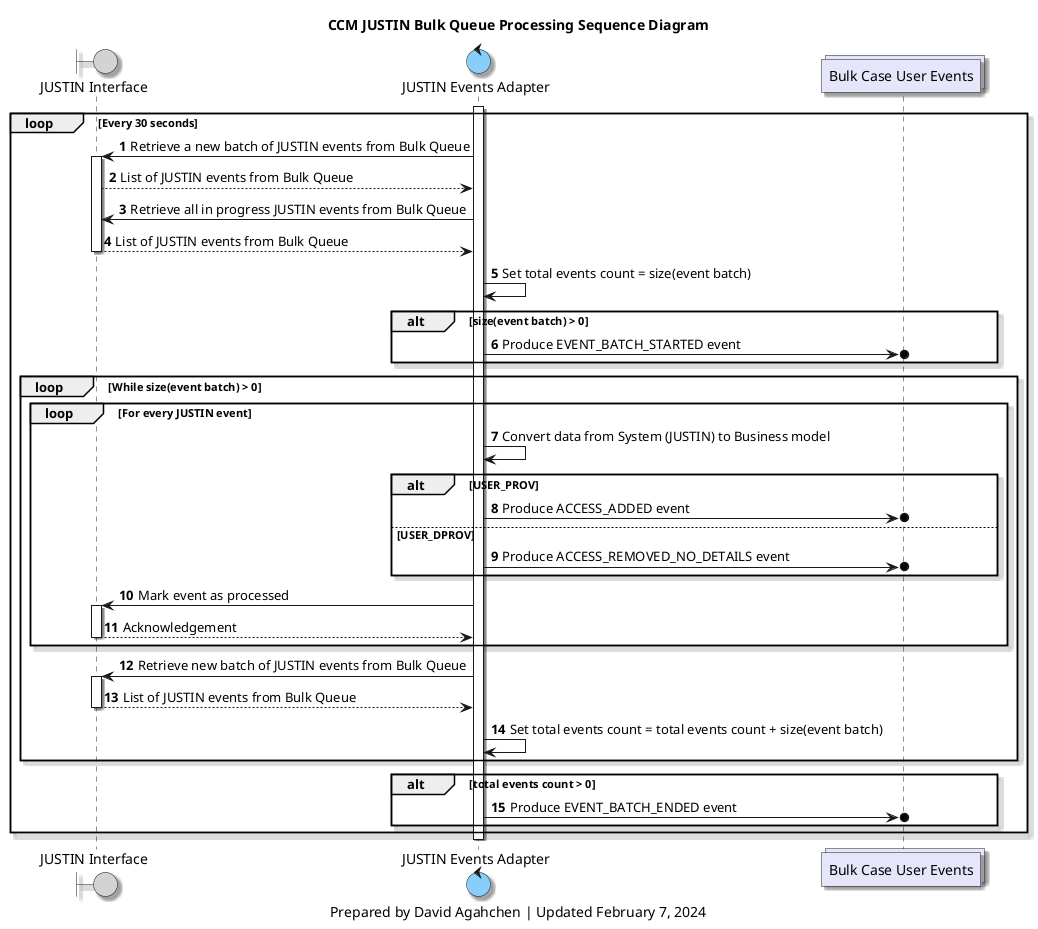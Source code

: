 @startuml
'hide footbox

skinparam Shadowing true
skinparam CollectionsBackgroundColor Lavender
skinparam ControlBackgroundColor LightSkyBlue
skinparam BoundaryBackgroundColor LightGrey

/' 
Available colours
https://plantuml-documentation.readthedocs.io/en/latest/formatting/color-names.html
'/

boundary j_interface as "JUSTIN Interface"
control j_adapter as "JUSTIN Events Adapter"
collections bulk_case_users_topic as "Bulk Case User Events"

title
CCM JUSTIN Bulk Queue Processing Sequence Diagram
end title

autonumber

activate j_adapter

loop Every 30 seconds
    j_adapter-> j_interface: Retrieve a new batch of JUSTIN events from Bulk Queue
    activate j_interface
    j_interface --> j_adapter: List of JUSTIN events from Bulk Queue
    j_adapter-> j_interface: Retrieve all in progress JUSTIN events from Bulk Queue
    j_interface --> j_adapter: List of JUSTIN events from Bulk Queue
    deactivate j_interface

    j_adapter -> j_adapter: Set total events count = size(event batch)

    alt size(event batch) > 0
        j_adapter ->o bulk_case_users_topic : Produce EVENT_BATCH_STARTED event
    end

    loop While size(event batch) > 0
        loop For every JUSTIN event
            j_adapter -> j_adapter: Convert data from System (JUSTIN) to Business model
            alt USER_PROV
                j_adapter ->o bulk_case_users_topic: Produce ACCESS_ADDED event
            else USER_DPROV
                j_adapter ->o bulk_case_users_topic: Produce ACCESS_REMOVED_NO_DETAILS event
            end
            j_adapter -> j_interface: Mark event as processed
            activate j_interface
            j_interface --> j_adapter: Acknowledgement
            deactivate j_interface
        end

        j_adapter-> j_interface: Retrieve new batch of JUSTIN events from Bulk Queue
        activate j_interface
        j_interface --> j_adapter: List of JUSTIN events from Bulk Queue
        deactivate j_interface

        j_adapter -> j_adapter: Set total events count = total events count + size(event batch)
    end

    alt total events count > 0
        j_adapter ->o bulk_case_users_topic : Produce EVENT_BATCH_ENDED event
    end
end

deactivate j_adapter

caption
Prepared by David Agahchen | Updated February 7, 2024
end caption
@enduml